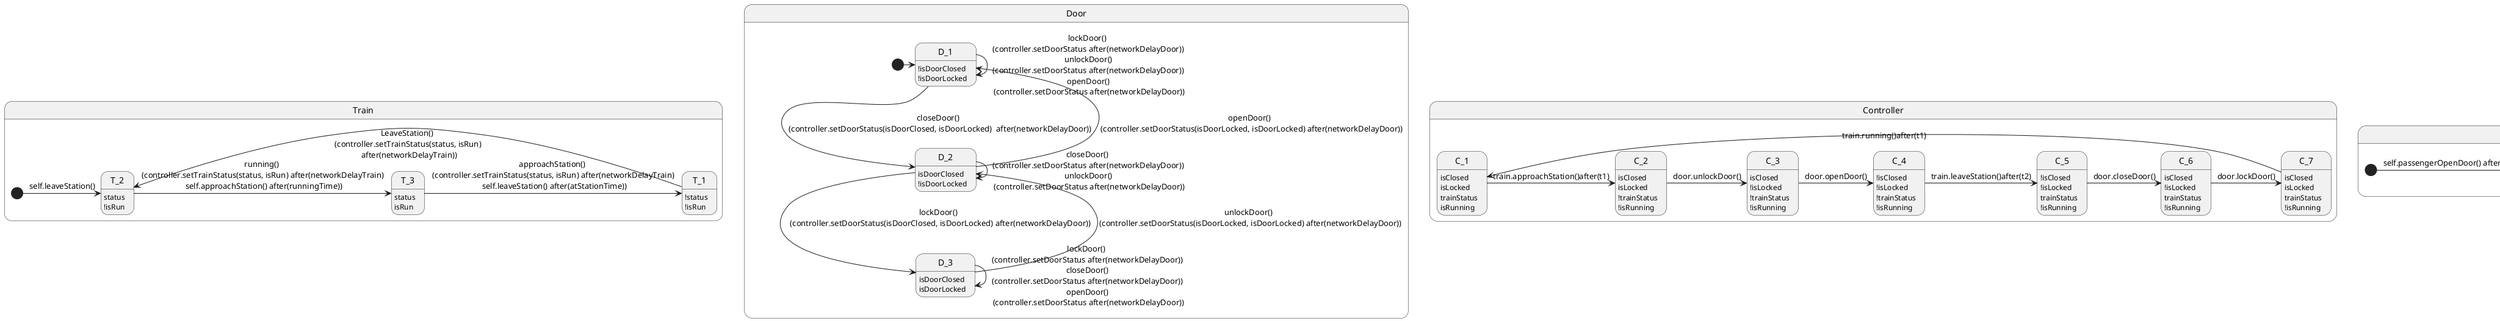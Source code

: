@startuml
hide empty description

state Train{
state T_1 : !status
state T_1 : !isRun

state T_2 : status
state T_2 : !isRun

state T_3 : status
state T_3 : isRun


[*] -> T_2 : self.leaveStation()
T_1 -> T_2 : LeaveStation() \n (controller.setTrainStatus(status, isRun) \n after(networkDelayTrain))
T_2 -> T_3 : running() \n (controller.setTrainStatus(status, isRun) after(networkDelayTrain) \n self.approachStation() after(runningTime))
T_3 -> T_1 : approachStation() \n (controller.setTrainStatus(status, isRun) after(networkDelayTrain) \n self.leaveStation() after(atStationTime))
}

state Door{
state D_1 : !isDoorClosed
state D_1 : !isDoorLocked

state D_2 : isDoorClosed
state D_2 : !isDoorLocked

state D_3 : isDoorClosed
state D_3 : isDoorLocked

[*] -> D_1

D_1 -> D_1 : lockDoor() \n (controller.setDoorStatus after(networkDelayDoor)) \n unlockDoor() \n (controller.setDoorStatus after(networkDelayDoor)) \n openDoor() \n (controller.setDoorStatus after(networkDelayDoor))

D_1 --> D_2 : closeDoor() \n (controller.setDoorStatus(isDoorClosed, isDoorLocked)  after(networkDelayDoor))

D_2 --> D_1 : openDoor() \n (controller.setDoorStatus(isDoorLocked, isDoorLocked) after(networkDelayDoor))

D_2 -> D_2 : closeDoor() \n (controller.setDoorStatus after(networkDelayDoor)) \n unlockDoor() \n (controller.setDoorStatus after(networkDelayDoor))

D_2 --> D_3 : lockDoor() \n (controller.setDoorStatus(isDoorClosed, isDoorLocked) after(networkDelayDoor))

D_3 -> D_3 : lockDoor() \n (controller.setDoorStatus after(networkDelayDoor)) \n closeDoor() \n (controller.setDoorStatus after(networkDelayDoor)) \n openDoor() \n (controller.setDoorStatus after(networkDelayDoor))

D_3 --> D_2 : unlockDoor() \n (controller.setDoorStatus(isDoorLocked, isDoorLocked) after(networkDelayDoor))
}

state Controller{
state C_1 : isClosed
state C_1 : isLocked
state C_1 : trainStatus
state C_1 : isRunning

state C_2 : isClosed
state C_2 : isLocked
state C_2 : !trainStatus
state C_2 : !isRunning

state C_3 : isClosed
state C_3 : !isLocked
state C_3 : !trainStatus
state C_3 : !isRunning

state C_4 : !isClosed
state C_4 : !isLocked
state C_4 : !trainStatus
state C_4 : !isRunning

state C_5 : !isClosed
state C_5 : !isLocked
state C_5 : trainStatus
state C_5 : !isRunning

state C_6 : isClosed
state C_6 : !isLocked
state C_6 : trainStatus
state C_6 : !isRunning

state C_7 : isClosed
state C_7 : isLocked
state C_7 : trainStatus
state C_7 : !isRunning

C_1 -> C_2 : train.approachStation()after(t1)
C_2 -> C_3 : door.unlockDoor()
C_3 -> C_4 : door.openDoor()
C_4 -> C_5 : train.leaveStation()after(t2)
C_5 -> C_6 : door.closeDoor()
C_6 -> C_7 : door.lockDoor()
C_7 -> C_1 : train.running()after(t1)
}

state Passanger{
state P : P

[*] -> P : self.passengerOpenDoor() after(passengerPeriod)
P -> P : passengerOpenDoor() \n (door.openDoor() \n self.passengerOpenDoor() after(passengerPeriod))
}
@enduml